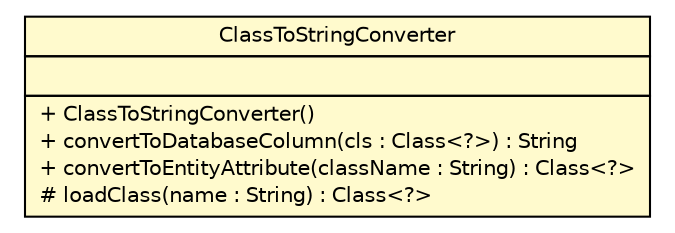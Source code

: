 #!/usr/local/bin/dot
#
# Class diagram 
# Generated by UMLGraph version R5_6-24-gf6e263 (http://www.umlgraph.org/)
#

digraph G {
	edge [fontname="Helvetica",fontsize=10,labelfontname="Helvetica",labelfontsize=10];
	node [fontname="Helvetica",fontsize=10,shape=plaintext];
	nodesep=0.25;
	ranksep=0.5;
	// com.edugility.jpa.converters.ClassToStringConverter
	c6 [label=<<table title="com.edugility.jpa.converters.ClassToStringConverter" border="0" cellborder="1" cellspacing="0" cellpadding="2" port="p" bgcolor="lemonChiffon" href="./ClassToStringConverter.html">
		<tr><td><table border="0" cellspacing="0" cellpadding="1">
<tr><td align="center" balign="center"> ClassToStringConverter </td></tr>
		</table></td></tr>
		<tr><td><table border="0" cellspacing="0" cellpadding="1">
<tr><td align="left" balign="left">  </td></tr>
		</table></td></tr>
		<tr><td><table border="0" cellspacing="0" cellpadding="1">
<tr><td align="left" balign="left"> + ClassToStringConverter() </td></tr>
<tr><td align="left" balign="left"> + convertToDatabaseColumn(cls : Class&lt;?&gt;) : String </td></tr>
<tr><td align="left" balign="left"> + convertToEntityAttribute(className : String) : Class&lt;?&gt; </td></tr>
<tr><td align="left" balign="left"> # loadClass(name : String) : Class&lt;?&gt; </td></tr>
		</table></td></tr>
		</table>>, URL="./ClassToStringConverter.html", fontname="Helvetica", fontcolor="black", fontsize=10.0];
}

